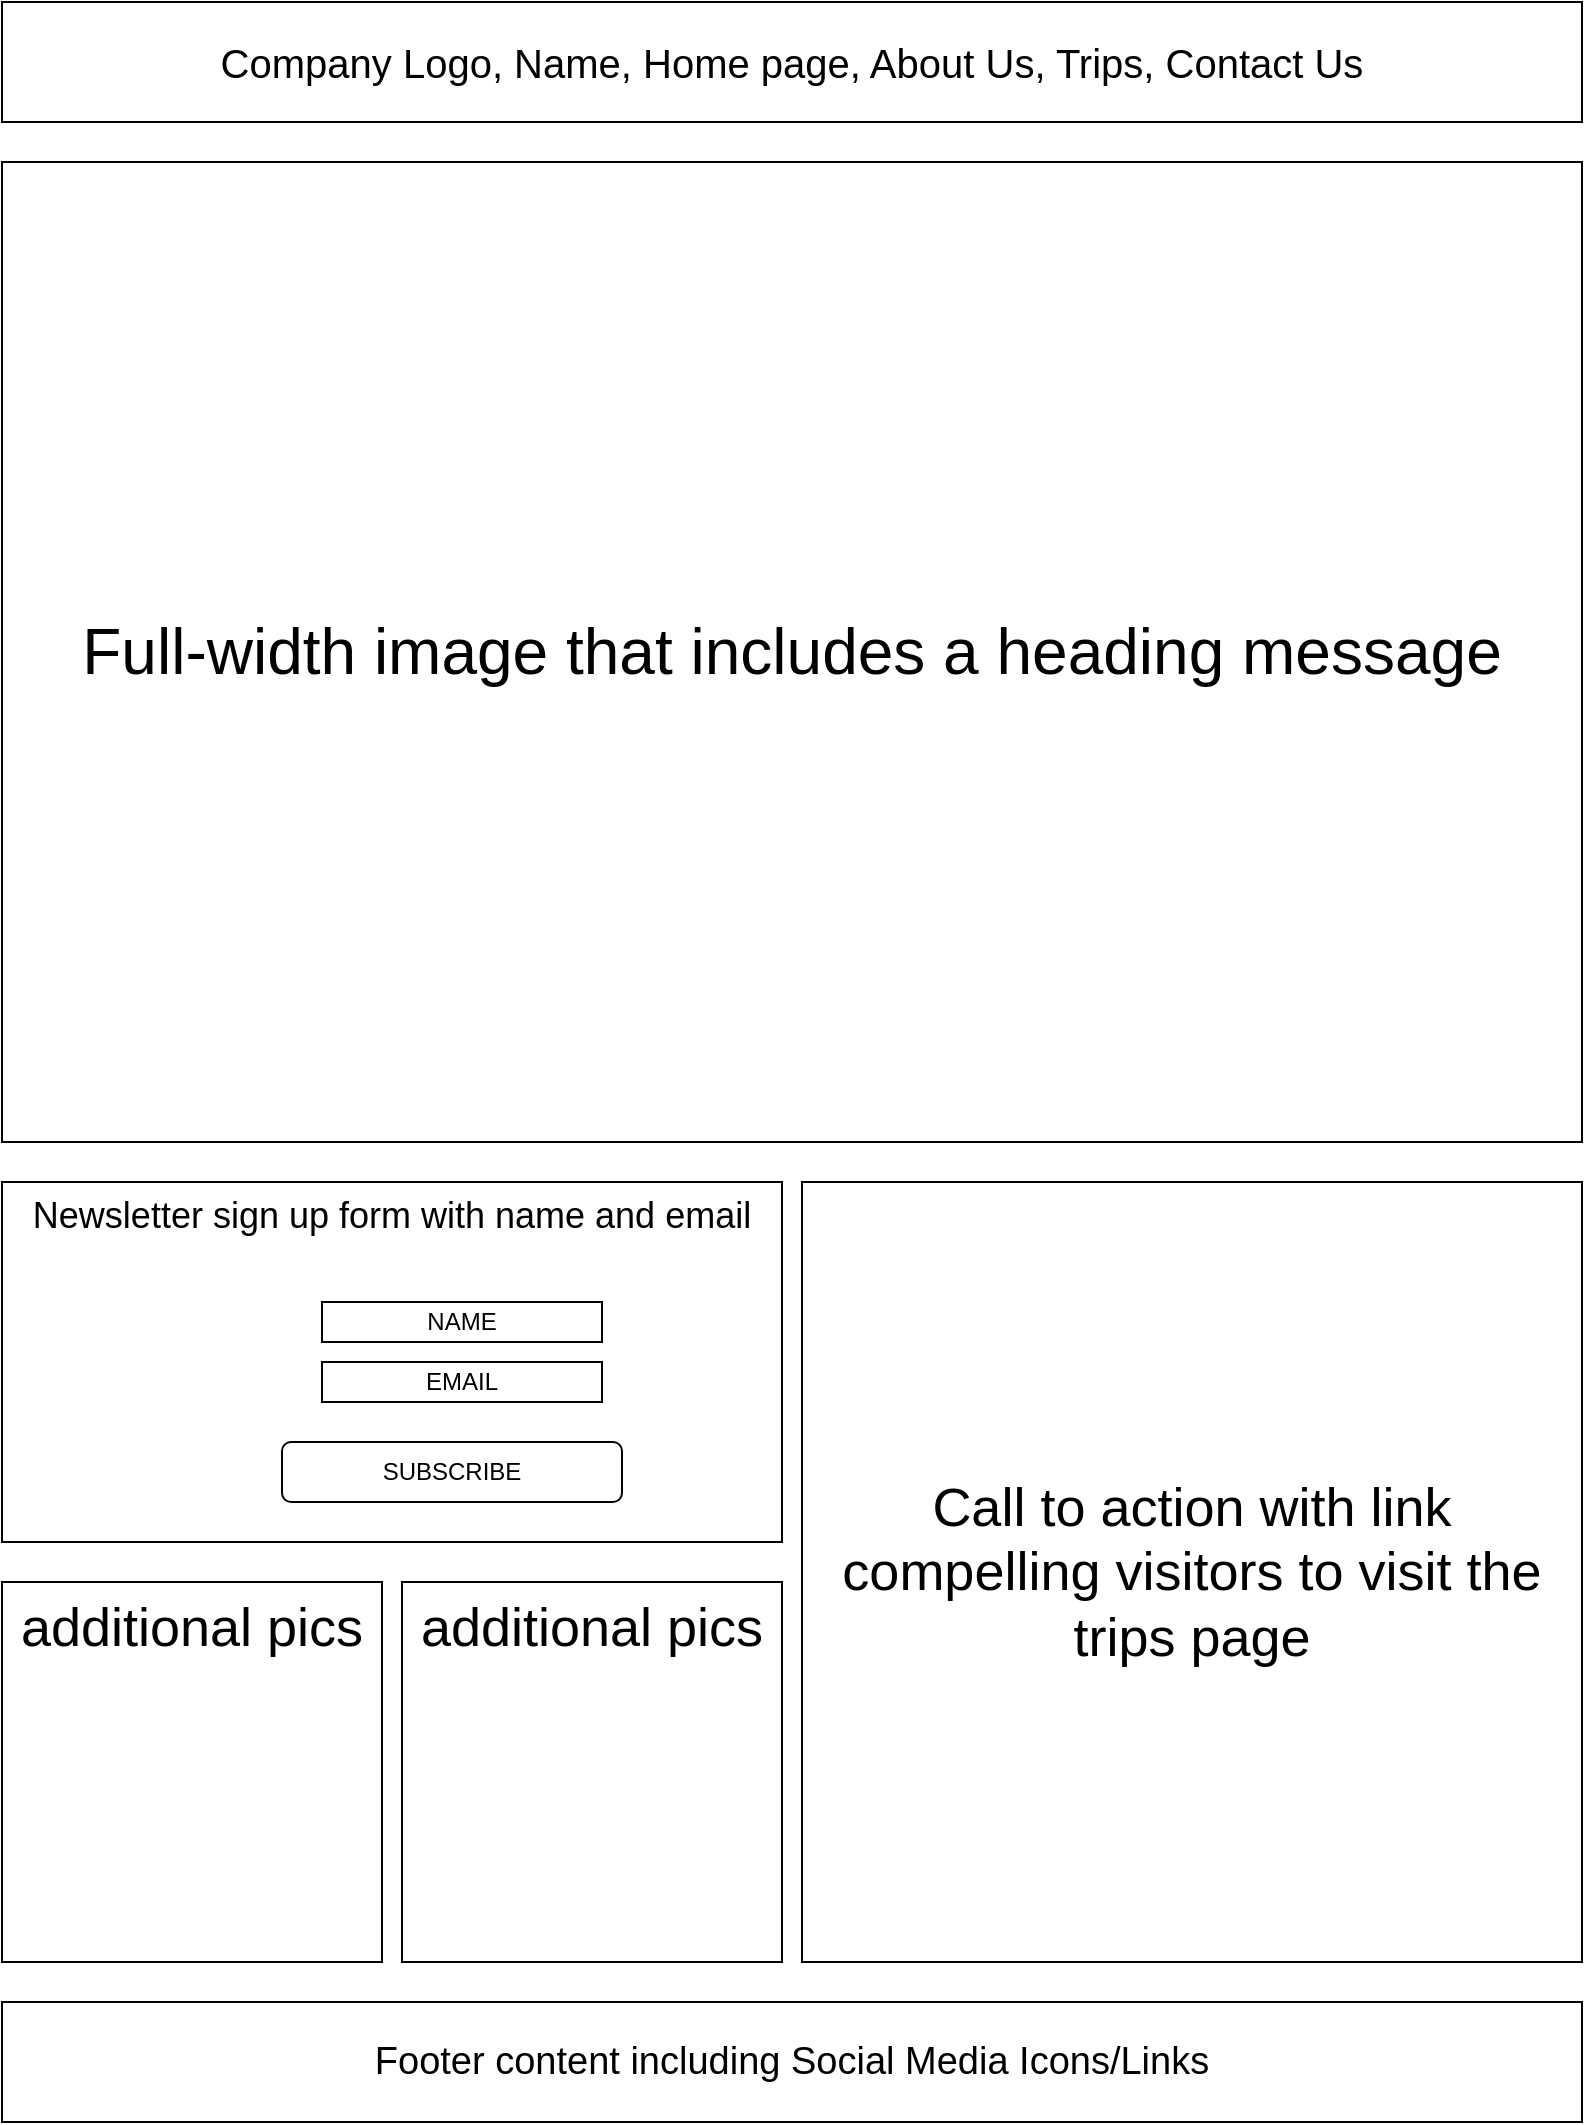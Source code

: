 <mxfile version="23.1.3" type="device">
  <diagram name="Page-1" id="hC9B8-TWWnsao4EvV9jq">
    <mxGraphModel dx="2390" dy="1263" grid="1" gridSize="10" guides="1" tooltips="1" connect="1" arrows="1" fold="1" page="1" pageScale="1" pageWidth="850" pageHeight="1100" math="0" shadow="0">
      <root>
        <mxCell id="0" />
        <mxCell id="1" parent="0" />
        <mxCell id="fjf50l-mTHEGBoY5BxzV-1" value="&lt;font style=&quot;font-size: 20px;&quot;&gt;Company Logo, Name, Home page, About Us, Trips, Contact Us&lt;/font&gt;" style="rounded=0;whiteSpace=wrap;html=1;" vertex="1" parent="1">
          <mxGeometry x="30" y="20" width="790" height="60" as="geometry" />
        </mxCell>
        <mxCell id="fjf50l-mTHEGBoY5BxzV-2" value="&lt;font style=&quot;font-size: 19px;&quot;&gt;Footer content including Social Media Icons/Links&lt;/font&gt;" style="rounded=0;whiteSpace=wrap;html=1;" vertex="1" parent="1">
          <mxGeometry x="30" y="1020" width="790" height="60" as="geometry" />
        </mxCell>
        <mxCell id="fjf50l-mTHEGBoY5BxzV-3" value="" style="shape=image;html=1;verticalAlign=top;verticalLabelPosition=bottom;labelBackgroundColor=#ffffff;imageAspect=0;aspect=fixed;image=https://cdn2.iconfinder.com/data/icons/social-networks-7/128/Social_networks_Twitter-128.png" vertex="1" parent="1">
          <mxGeometry x="650" y="1031" width="38" height="38" as="geometry" />
        </mxCell>
        <mxCell id="fjf50l-mTHEGBoY5BxzV-4" value="" style="shape=image;html=1;verticalAlign=top;verticalLabelPosition=bottom;labelBackgroundColor=#ffffff;imageAspect=0;aspect=fixed;image=https://cdn2.iconfinder.com/data/icons/social-networks-7/128/Social_networks_Instagram-128.png" vertex="1" parent="1">
          <mxGeometry x="710" y="1031" width="38" height="38" as="geometry" />
        </mxCell>
        <mxCell id="fjf50l-mTHEGBoY5BxzV-5" value="" style="shape=image;html=1;verticalAlign=top;verticalLabelPosition=bottom;labelBackgroundColor=#ffffff;imageAspect=0;aspect=fixed;image=https://cdn3.iconfinder.com/data/icons/2018-social-media-logotypes/1000/2018_social_media_popular_app_logo_facebook-128.png" vertex="1" parent="1">
          <mxGeometry x="770" y="1031" width="38" height="38" as="geometry" />
        </mxCell>
        <mxCell id="fjf50l-mTHEGBoY5BxzV-6" value="&lt;font style=&quot;font-size: 32px;&quot;&gt;Full-width image that includes a heading message&lt;/font&gt;" style="rounded=0;whiteSpace=wrap;html=1;" vertex="1" parent="1">
          <mxGeometry x="30" y="100" width="790" height="490" as="geometry" />
        </mxCell>
        <mxCell id="fjf50l-mTHEGBoY5BxzV-7" value="&lt;font style=&quot;font-size: 27px;&quot;&gt;additional pics&lt;/font&gt;" style="whiteSpace=wrap;html=1;aspect=fixed;verticalAlign=top;" vertex="1" parent="1">
          <mxGeometry x="230" y="810" width="190" height="190" as="geometry" />
        </mxCell>
        <mxCell id="fjf50l-mTHEGBoY5BxzV-8" value="&lt;font style=&quot;font-size: 27px;&quot;&gt;Call to action with link compelling visitors to visit the trips page&lt;/font&gt;" style="whiteSpace=wrap;html=1;aspect=fixed;" vertex="1" parent="1">
          <mxGeometry x="430" y="610" width="390" height="390" as="geometry" />
        </mxCell>
        <mxCell id="fjf50l-mTHEGBoY5BxzV-9" value="&lt;font style=&quot;font-size: 27px;&quot;&gt;additional pics&lt;/font&gt;" style="whiteSpace=wrap;html=1;aspect=fixed;verticalAlign=top;" vertex="1" parent="1">
          <mxGeometry x="30" y="810" width="190" height="190" as="geometry" />
        </mxCell>
        <mxCell id="fjf50l-mTHEGBoY5BxzV-10" value="&lt;font style=&quot;font-size: 18px;&quot;&gt;Newsletter sign up form with name and email&lt;/font&gt;" style="rounded=0;whiteSpace=wrap;html=1;verticalAlign=top;" vertex="1" parent="1">
          <mxGeometry x="30" y="610" width="390" height="180" as="geometry" />
        </mxCell>
        <mxCell id="fjf50l-mTHEGBoY5BxzV-11" value="NAME" style="rounded=0;whiteSpace=wrap;html=1;" vertex="1" parent="1">
          <mxGeometry x="190" y="670" width="140" height="20" as="geometry" />
        </mxCell>
        <mxCell id="fjf50l-mTHEGBoY5BxzV-12" value="EMAIL" style="rounded=0;whiteSpace=wrap;html=1;" vertex="1" parent="1">
          <mxGeometry x="190" y="700" width="140" height="20" as="geometry" />
        </mxCell>
        <mxCell id="fjf50l-mTHEGBoY5BxzV-14" value="SUBSCRIBE" style="rounded=1;whiteSpace=wrap;html=1;" vertex="1" parent="1">
          <mxGeometry x="170" y="740" width="170" height="30" as="geometry" />
        </mxCell>
        <mxCell id="fjf50l-mTHEGBoY5BxzV-15" value="" style="shape=image;html=1;verticalAlign=top;verticalLabelPosition=bottom;labelBackgroundColor=#ffffff;imageAspect=0;aspect=fixed;image=https://cdn4.iconfinder.com/data/icons/ionicons/512/icon-image-128.png" vertex="1" parent="1">
          <mxGeometry x="310" y="110" width="220" height="220" as="geometry" />
        </mxCell>
        <mxCell id="fjf50l-mTHEGBoY5BxzV-16" value="" style="shape=image;html=1;verticalAlign=top;verticalLabelPosition=bottom;labelBackgroundColor=#ffffff;imageAspect=0;aspect=fixed;image=https://cdn4.iconfinder.com/data/icons/ionicons/512/icon-image-128.png" vertex="1" parent="1">
          <mxGeometry x="62" y="850" width="128" height="128" as="geometry" />
        </mxCell>
        <mxCell id="fjf50l-mTHEGBoY5BxzV-17" value="" style="shape=image;html=1;verticalAlign=top;verticalLabelPosition=bottom;labelBackgroundColor=#ffffff;imageAspect=0;aspect=fixed;image=https://cdn4.iconfinder.com/data/icons/ionicons/512/icon-image-128.png" vertex="1" parent="1">
          <mxGeometry x="261" y="850" width="128" height="128" as="geometry" />
        </mxCell>
      </root>
    </mxGraphModel>
  </diagram>
</mxfile>
